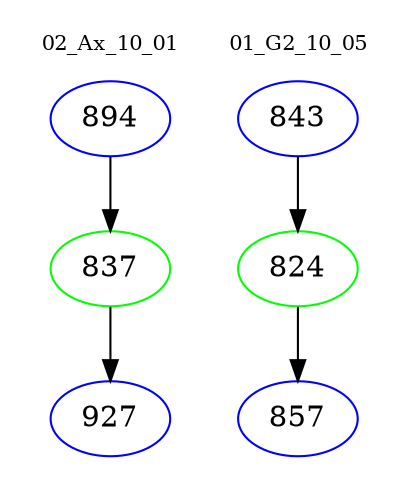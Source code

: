 digraph{
subgraph cluster_0 {
color = white
label = "02_Ax_10_01";
fontsize=10;
T0_894 [label="894", color="blue"]
T0_894 -> T0_837 [color="black"]
T0_837 [label="837", color="green"]
T0_837 -> T0_927 [color="black"]
T0_927 [label="927", color="blue"]
}
subgraph cluster_1 {
color = white
label = "01_G2_10_05";
fontsize=10;
T1_843 [label="843", color="blue"]
T1_843 -> T1_824 [color="black"]
T1_824 [label="824", color="green"]
T1_824 -> T1_857 [color="black"]
T1_857 [label="857", color="blue"]
}
}
